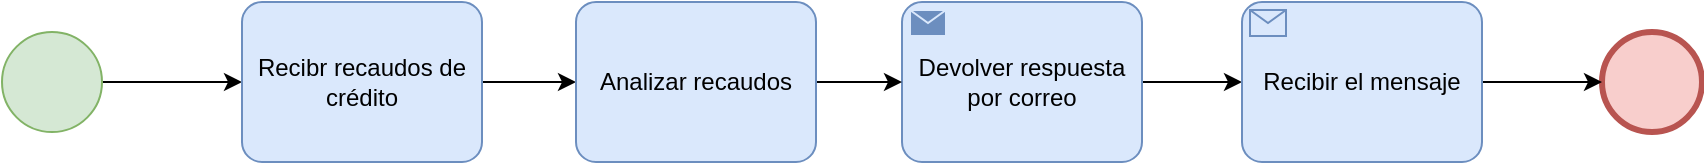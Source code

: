 <mxfile version="20.8.16" type="device"><diagram name="Página-1" id="OdZmJnT9XMR5-2RsuIvL"><mxGraphModel dx="1360" dy="697" grid="1" gridSize="10" guides="1" tooltips="1" connect="1" arrows="1" fold="1" page="1" pageScale="1" pageWidth="827" pageHeight="1169" math="0" shadow="0"><root><mxCell id="0"/><mxCell id="1" parent="0"/><mxCell id="F3S3jXcN11WhFSiQeNmR-8" value="" style="edgeStyle=orthogonalEdgeStyle;rounded=0;orthogonalLoop=1;jettySize=auto;html=1;" edge="1" parent="1" source="F3S3jXcN11WhFSiQeNmR-1" target="F3S3jXcN11WhFSiQeNmR-3"><mxGeometry relative="1" as="geometry"/></mxCell><mxCell id="F3S3jXcN11WhFSiQeNmR-1" value="" style="points=[[0.145,0.145,0],[0.5,0,0],[0.855,0.145,0],[1,0.5,0],[0.855,0.855,0],[0.5,1,0],[0.145,0.855,0],[0,0.5,0]];shape=mxgraph.bpmn.event;html=1;verticalLabelPosition=bottom;labelBackgroundColor=#ffffff;verticalAlign=top;align=center;perimeter=ellipsePerimeter;outlineConnect=0;aspect=fixed;outline=standard;symbol=general;fillColor=#d5e8d4;strokeColor=#82b366;" vertex="1" parent="1"><mxGeometry x="-760" y="290" width="50" height="50" as="geometry"/></mxCell><mxCell id="F3S3jXcN11WhFSiQeNmR-2" value="" style="points=[[0.145,0.145,0],[0.5,0,0],[0.855,0.145,0],[1,0.5,0],[0.855,0.855,0],[0.5,1,0],[0.145,0.855,0],[0,0.5,0]];shape=mxgraph.bpmn.event;html=1;verticalLabelPosition=bottom;labelBackgroundColor=#ffffff;verticalAlign=top;align=center;perimeter=ellipsePerimeter;outlineConnect=0;aspect=fixed;outline=end;symbol=terminate2;fillColor=#f8cecc;strokeColor=#b85450;" vertex="1" parent="1"><mxGeometry x="40" y="290" width="50" height="50" as="geometry"/></mxCell><mxCell id="F3S3jXcN11WhFSiQeNmR-9" value="" style="edgeStyle=orthogonalEdgeStyle;rounded=0;orthogonalLoop=1;jettySize=auto;html=1;" edge="1" parent="1" source="F3S3jXcN11WhFSiQeNmR-3" target="F3S3jXcN11WhFSiQeNmR-7"><mxGeometry relative="1" as="geometry"/></mxCell><mxCell id="F3S3jXcN11WhFSiQeNmR-3" value="Recibr recaudos de crédito" style="points=[[0.25,0,0],[0.5,0,0],[0.75,0,0],[1,0.25,0],[1,0.5,0],[1,0.75,0],[0.75,1,0],[0.5,1,0],[0.25,1,0],[0,0.75,0],[0,0.5,0],[0,0.25,0]];shape=mxgraph.bpmn.task;whiteSpace=wrap;rectStyle=rounded;size=10;html=1;taskMarker=abstract;fillColor=#dae8fc;strokeColor=#6c8ebf;" vertex="1" parent="1"><mxGeometry x="-640" y="275" width="120" height="80" as="geometry"/></mxCell><mxCell id="F3S3jXcN11WhFSiQeNmR-12" value="" style="edgeStyle=orthogonalEdgeStyle;rounded=0;orthogonalLoop=1;jettySize=auto;html=1;" edge="1" parent="1" source="F3S3jXcN11WhFSiQeNmR-4" target="F3S3jXcN11WhFSiQeNmR-5"><mxGeometry relative="1" as="geometry"/></mxCell><mxCell id="F3S3jXcN11WhFSiQeNmR-4" value="Devolver respuesta por correo" style="points=[[0.25,0,0],[0.5,0,0],[0.75,0,0],[1,0.25,0],[1,0.5,0],[1,0.75,0],[0.75,1,0],[0.5,1,0],[0.25,1,0],[0,0.75,0],[0,0.5,0],[0,0.25,0]];shape=mxgraph.bpmn.task;whiteSpace=wrap;rectStyle=rounded;size=10;html=1;taskMarker=send;fillColor=#dae8fc;strokeColor=#6c8ebf;" vertex="1" parent="1"><mxGeometry x="-310" y="275" width="120" height="80" as="geometry"/></mxCell><mxCell id="F3S3jXcN11WhFSiQeNmR-13" value="" style="edgeStyle=orthogonalEdgeStyle;rounded=0;orthogonalLoop=1;jettySize=auto;html=1;" edge="1" parent="1" source="F3S3jXcN11WhFSiQeNmR-5" target="F3S3jXcN11WhFSiQeNmR-2"><mxGeometry relative="1" as="geometry"/></mxCell><mxCell id="F3S3jXcN11WhFSiQeNmR-5" value="Recibir el mensaje" style="points=[[0.25,0,0],[0.5,0,0],[0.75,0,0],[1,0.25,0],[1,0.5,0],[1,0.75,0],[0.75,1,0],[0.5,1,0],[0.25,1,0],[0,0.75,0],[0,0.5,0],[0,0.25,0]];shape=mxgraph.bpmn.task;whiteSpace=wrap;rectStyle=rounded;size=10;html=1;taskMarker=receive;fillColor=#dae8fc;strokeColor=#6c8ebf;" vertex="1" parent="1"><mxGeometry x="-140" y="275" width="120" height="80" as="geometry"/></mxCell><mxCell id="F3S3jXcN11WhFSiQeNmR-10" value="" style="edgeStyle=orthogonalEdgeStyle;rounded=0;orthogonalLoop=1;jettySize=auto;html=1;" edge="1" parent="1" source="F3S3jXcN11WhFSiQeNmR-7" target="F3S3jXcN11WhFSiQeNmR-4"><mxGeometry relative="1" as="geometry"/></mxCell><mxCell id="F3S3jXcN11WhFSiQeNmR-7" value="Analizar recaudos" style="points=[[0.25,0,0],[0.5,0,0],[0.75,0,0],[1,0.25,0],[1,0.5,0],[1,0.75,0],[0.75,1,0],[0.5,1,0],[0.25,1,0],[0,0.75,0],[0,0.5,0],[0,0.25,0]];shape=mxgraph.bpmn.task;whiteSpace=wrap;rectStyle=rounded;size=10;html=1;taskMarker=abstract;fillColor=#dae8fc;strokeColor=#6c8ebf;" vertex="1" parent="1"><mxGeometry x="-473" y="275" width="120" height="80" as="geometry"/></mxCell></root></mxGraphModel></diagram></mxfile>